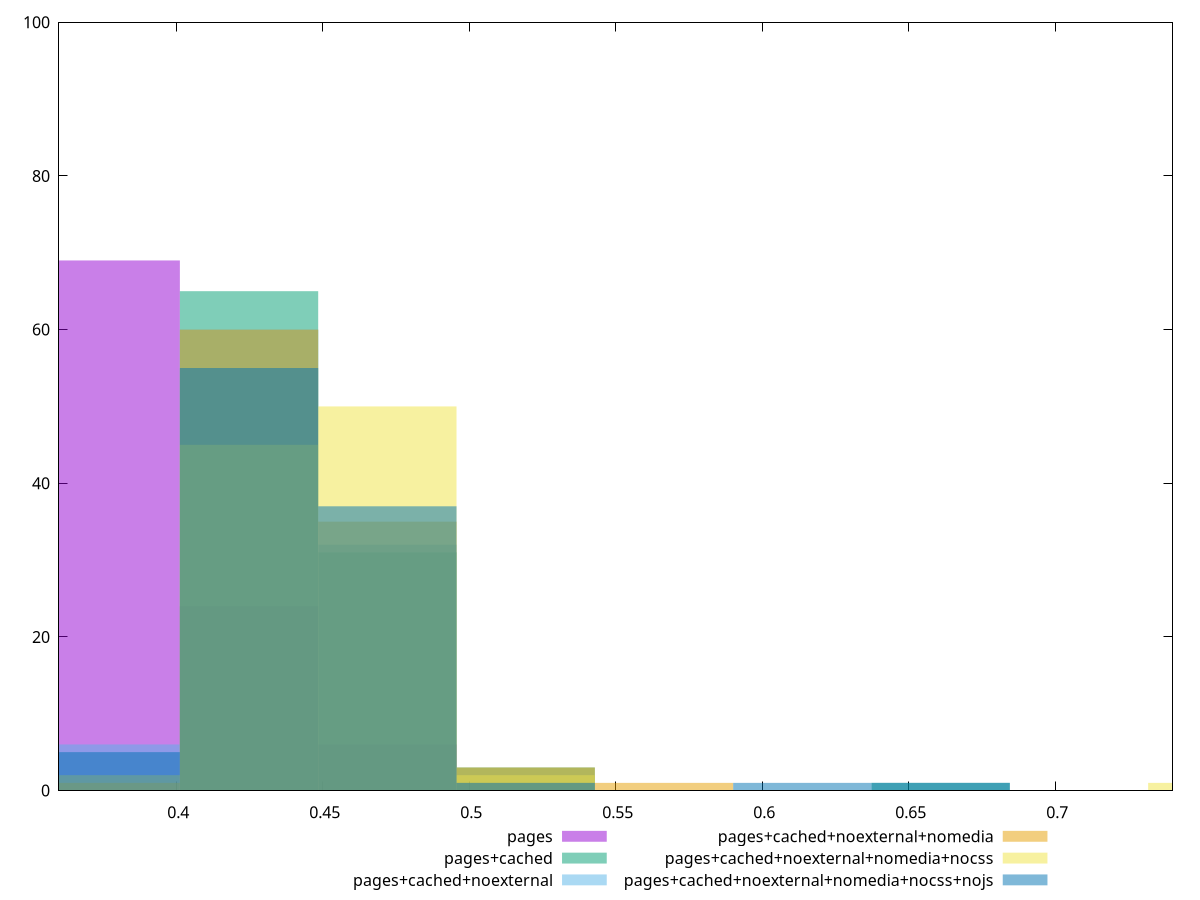 reset

$pages <<EOF
0.5192642982952317 1
0.37764676239653217 69
0.42485260769609867 24
0.4720584529956652 6
EOF

$pagesCached <<EOF
0.42485260769609867 65
0.4720584529956652 31
0.6608818341939313 1
0.5192642982952317 3
EOF

$pagesCachedNoexternal <<EOF
0.4720584529956652 32
0.42485260769609867 60
0.37764676239653217 6
0.5192642982952317 2
EOF

$pagesCachedNoexternalNomedia <<EOF
0.4720584529956652 35
0.42485260769609867 60
0.5664701435947983 1
0.5192642982952317 3
0.37764676239653217 1
EOF

$pagesCachedNoexternalNomediaNocss <<EOF
0.4720584529956652 50
0.37764676239653217 2
0.42485260769609867 45
0.7552935247930643 1
0.5192642982952317 2
EOF

$pagesCachedNoexternalNomediaNocssNojs <<EOF
0.42485260769609867 55
0.4720584529956652 37
0.37764676239653217 5
0.5192642982952317 1
0.6136759888943648 1
0.6608818341939313 1
EOF

set key outside below
set boxwidth 0.04720584529956652
set xrange [0.36:0.74]
set yrange [0:100]
set trange [0:100]
set style fill transparent solid 0.5 noborder
set terminal svg size 640, 540 enhanced background rgb 'white'
set output "reprap/uses-webp-images/comparison/histogram/all_score.svg"

plot $pages title "pages" with boxes, \
     $pagesCached title "pages+cached" with boxes, \
     $pagesCachedNoexternal title "pages+cached+noexternal" with boxes, \
     $pagesCachedNoexternalNomedia title "pages+cached+noexternal+nomedia" with boxes, \
     $pagesCachedNoexternalNomediaNocss title "pages+cached+noexternal+nomedia+nocss" with boxes, \
     $pagesCachedNoexternalNomediaNocssNojs title "pages+cached+noexternal+nomedia+nocss+nojs" with boxes

reset
